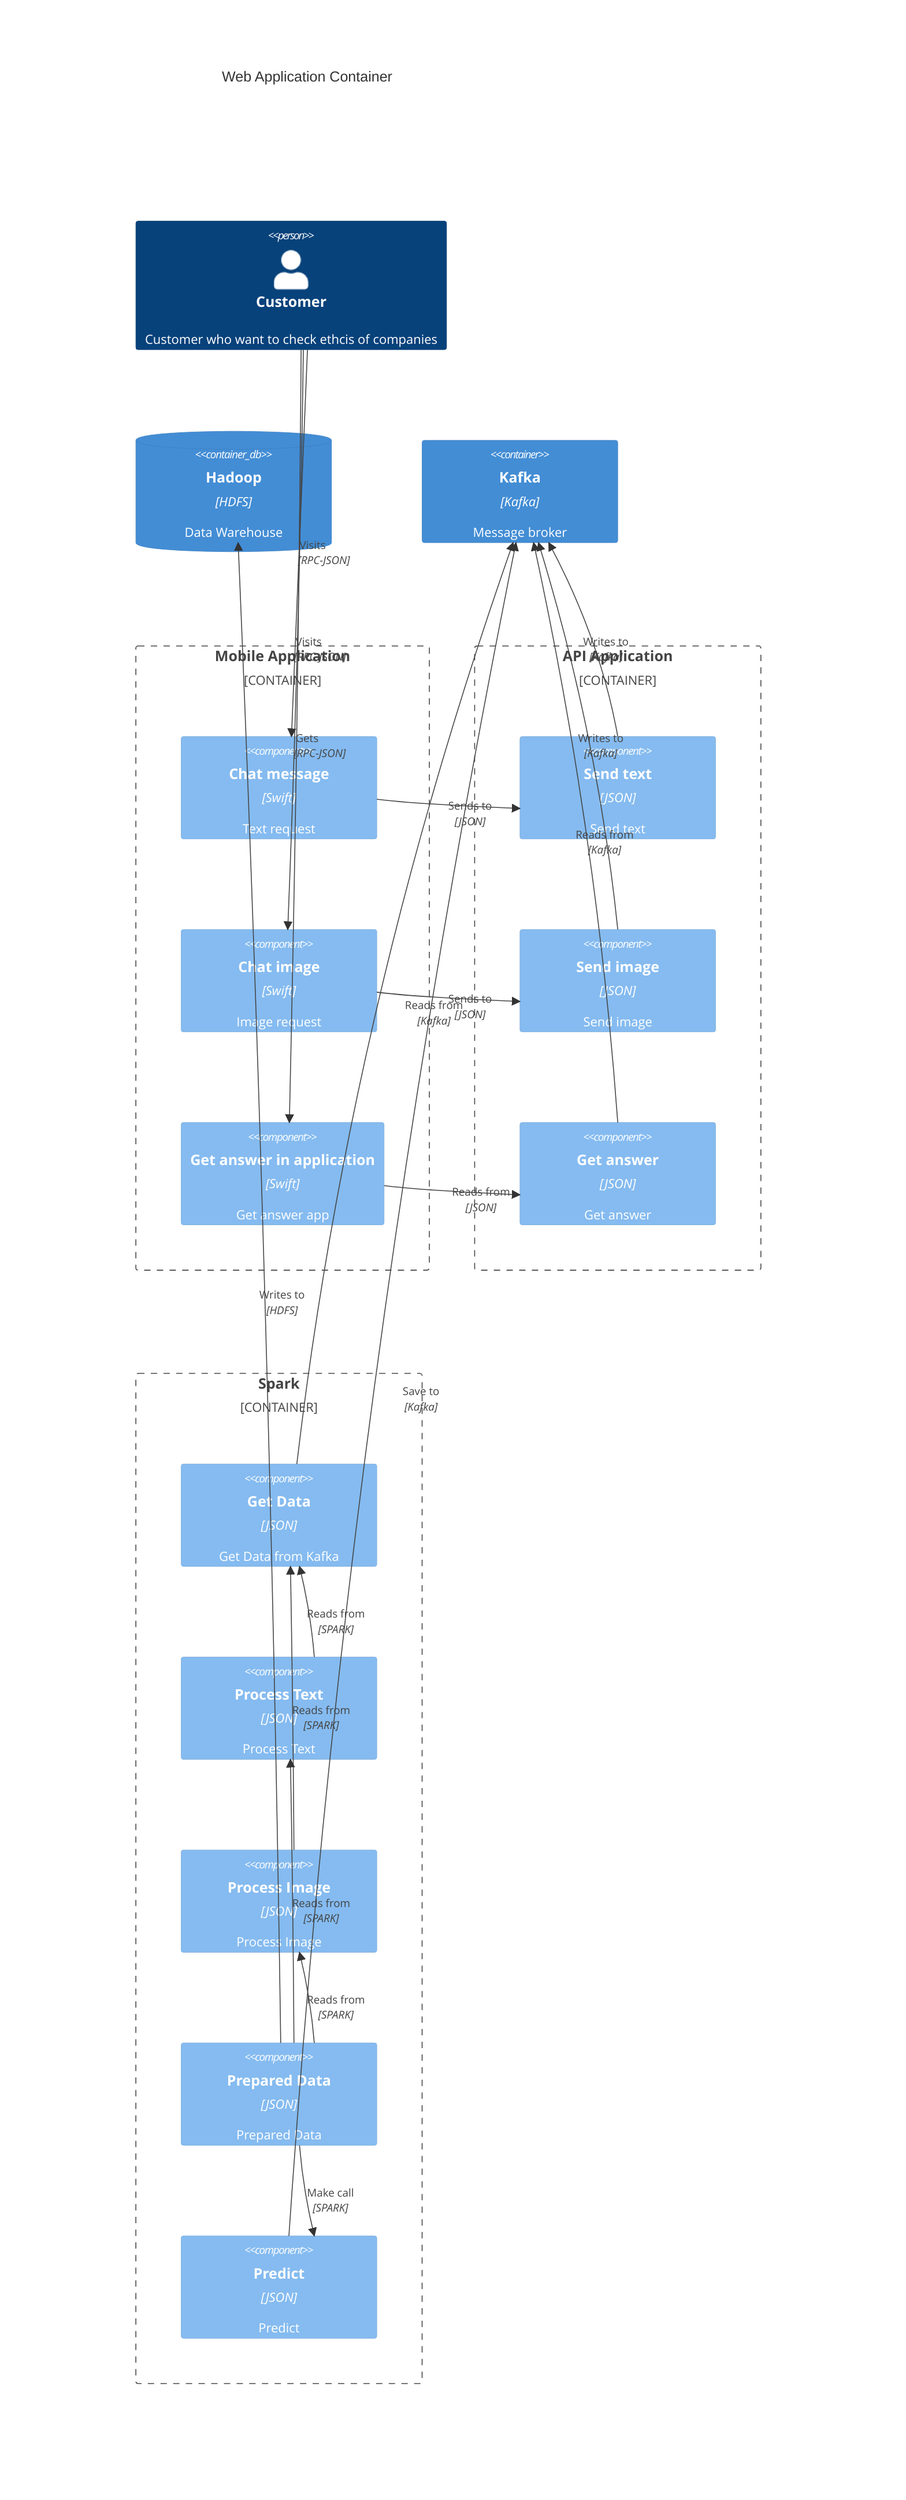 C4Context
    accTitle: Web Application Container
    accDescr: Components

    Person(person, "Customer", "Customer who want to check ethcis of companies")

    ContainerDb(dwh, "Hadoop", "HDFS", "Data Warehouse")
    Container(kafka, "Kafka", "Kafka", "Message broker")

    Container_Boundary(webApp, "Mobile Application", "") {
        Component(sendTextToChat, "Chat message", "Swift", "Text request")
        Component(sendImageToChat, "Chat image", "Swift", "Image request")
        Component(getAnswerApp, "Get answer in application", "Swift", "Get answer app")
    }

    Container_Boundary(api, "API Application", "") {
        Component(sendTextToKafka, "Send text", "JSON", "Send text")
        Component(sendImageToKafka, "Send image", "JSON", "Send image")
        Component(getAnswer, "Get answer", "JSON", "Get answer")
    }

    Container_Boundary(spark, "Spark", "") {
        Component(getData, "Get Data", "JSON", "Get Data from Kafka")
        Component(processText, "Process Text", "JSON", "Process Text")
        Component(processImage, "Process Image", "JSON", "Process Image")
        Component(preparedData, "Prepared Data", "JSON", "Prepared Data")
        Component(makePrediction, "Predict", "JSON", "Predict")
    }

    Rel(person, sendTextToChat, "Visits", "RPC-JSON")
    Rel(person, sendImageToChat, "Visits", "RPC-JSON")
    Rel(person, getAnswerApp, "Gets", "RPC-JSON")

    Rel(sendTextToChat, sendTextToKafka, "Sends to", "JSON")
    Rel(sendImageToChat, sendImageToKafka, "Sends to", "JSON")
    Rel(getAnswerApp, getAnswer, "Reads from", "JSON")

    Rel(sendTextToKafka, kafka, "Writes to", "Kafka")
    Rel(sendImageToKafka, kafka, "Writes to", "Kafka")
    Rel(getAnswer, kafka, "Reads from", "Kafka")

    Rel(getData, kafka, "Reads from", "Kafka")
    Rel(processText, getData, "Reads from", "SPARK")
    Rel(processImage, getData, "Reads from", "SPARK")
    Rel(preparedData, processImage, "Reads from", "SPARK")
    Rel(preparedData, processText, "Reads from", "SPARK")
    Rel(preparedData, dwh, "Writes to", "HDFS")
    Rel(preparedData, makePrediction, "Make call", "SPARK")
    Rel(makePrediction, kafka, "Save to", "Kafka")